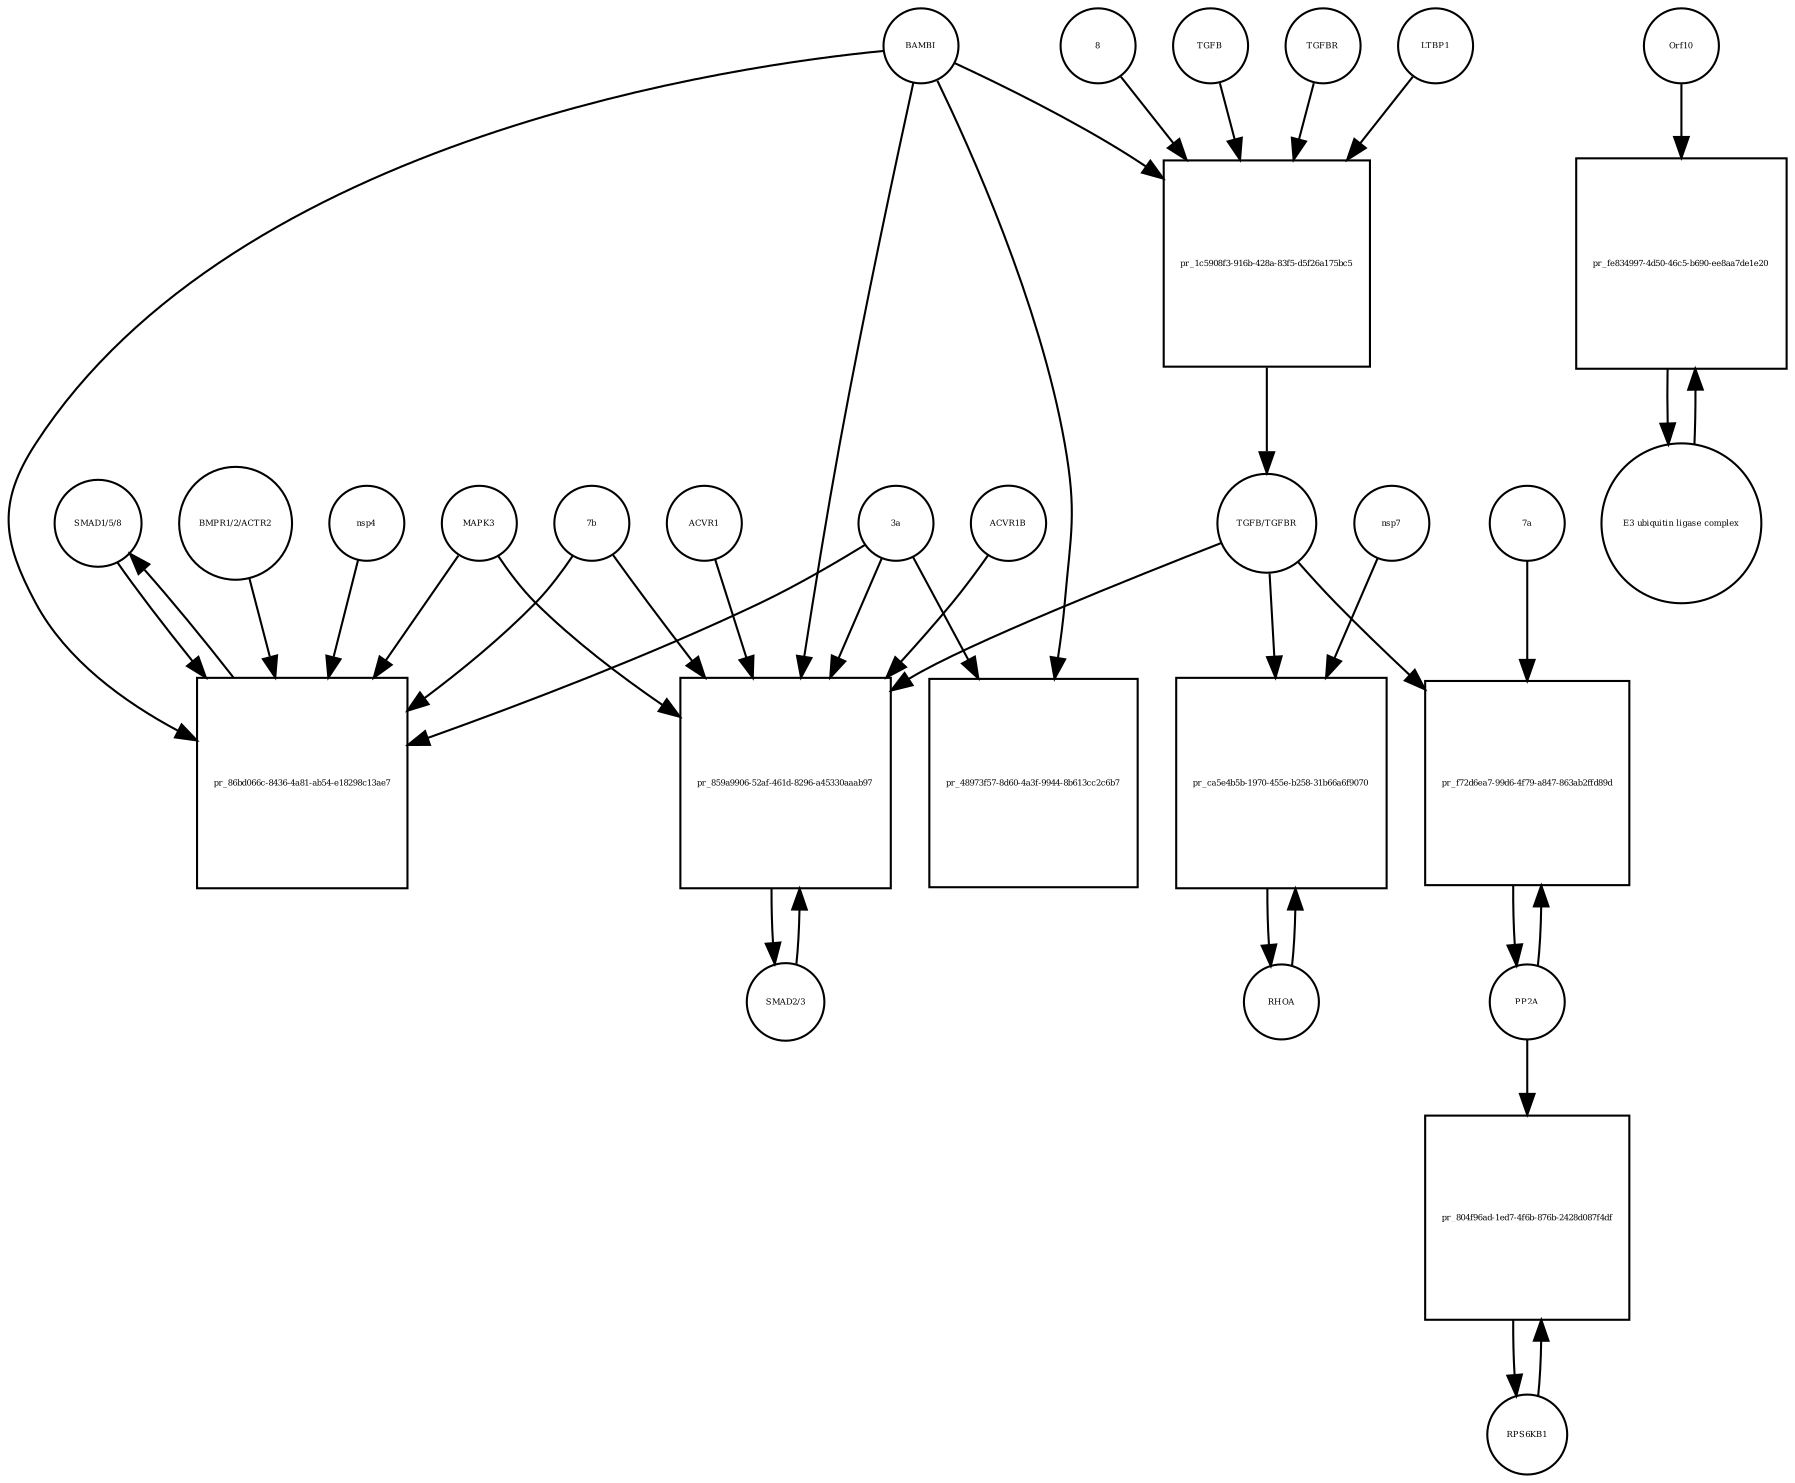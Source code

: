 strict digraph  {
"SMAD1/5/8" [annotation="", bipartite=0, cls=complex, fontsize=4, label="SMAD1/5/8", shape=circle];
"pr_86bd066c-8436-4a81-ab54-e18298c13ae7" [annotation="", bipartite=1, cls=process, fontsize=4, label="pr_86bd066c-8436-4a81-ab54-e18298c13ae7", shape=square];
BAMBI [annotation="", bipartite=0, cls=macromolecule, fontsize=4, label=BAMBI, shape=circle];
"BMPR1/2/ACTR2" [annotation="", bipartite=0, cls=complex, fontsize=4, label="BMPR1/2/ACTR2", shape=circle];
MAPK3 [annotation="", bipartite=0, cls=macromolecule, fontsize=4, label=MAPK3, shape=circle];
"3a" [annotation="", bipartite=0, cls=macromolecule, fontsize=4, label="3a", shape=circle];
"7b" [annotation="", bipartite=0, cls=macromolecule, fontsize=4, label="7b", shape=circle];
nsp4 [annotation="", bipartite=0, cls=macromolecule, fontsize=4, label=nsp4, shape=circle];
"SMAD2/3" [annotation="", bipartite=0, cls=complex, fontsize=4, label="SMAD2/3", shape=circle];
"pr_859a9906-52af-461d-8296-a45330aaab97" [annotation="", bipartite=1, cls=process, fontsize=4, label="pr_859a9906-52af-461d-8296-a45330aaab97", shape=square];
"TGFB/TGFBR" [annotation="", bipartite=0, cls=complex, fontsize=4, label="TGFB/TGFBR", shape=circle];
ACVR1 [annotation="", bipartite=0, cls=macromolecule, fontsize=4, label=ACVR1, shape=circle];
ACVR1B [annotation="", bipartite=0, cls=macromolecule, fontsize=4, label=ACVR1B, shape=circle];
RHOA [annotation="", bipartite=0, cls=macromolecule, fontsize=4, label=RHOA, shape=circle];
"pr_ca5e4b5b-1970-455e-b258-31b66a6f9070" [annotation="", bipartite=1, cls=process, fontsize=4, label="pr_ca5e4b5b-1970-455e-b258-31b66a6f9070", shape=square];
nsp7 [annotation="", bipartite=0, cls=macromolecule, fontsize=4, label=nsp7, shape=circle];
PP2A [annotation="", bipartite=0, cls=complex, fontsize=4, label=PP2A, shape=circle];
"pr_f72d6ea7-99d6-4f79-a847-863ab2ffd89d" [annotation="", bipartite=1, cls=process, fontsize=4, label="pr_f72d6ea7-99d6-4f79-a847-863ab2ffd89d", shape=square];
"7a" [annotation="", bipartite=0, cls=macromolecule, fontsize=4, label="7a", shape=circle];
RPS6KB1 [annotation="", bipartite=0, cls=macromolecule, fontsize=4, label=RPS6KB1, shape=circle];
"pr_804f96ad-1ed7-4f6b-876b-2428d087f4df" [annotation="", bipartite=1, cls=process, fontsize=4, label="pr_804f96ad-1ed7-4f6b-876b-2428d087f4df", shape=square];
"pr_48973f57-8d60-4a3f-9944-8b613cc2c6b7" [annotation="", bipartite=1, cls=process, fontsize=4, label="pr_48973f57-8d60-4a3f-9944-8b613cc2c6b7", shape=square];
TGFB [annotation="", bipartite=0, cls=macromolecule, fontsize=4, label=TGFB, shape=circle];
"pr_1c5908f3-916b-428a-83f5-d5f26a175bc5" [annotation="", bipartite=1, cls=process, fontsize=4, label="pr_1c5908f3-916b-428a-83f5-d5f26a175bc5", shape=square];
TGFBR [annotation="", bipartite=0, cls=complex, fontsize=4, label=TGFBR, shape=circle];
LTBP1 [annotation="", bipartite=0, cls=macromolecule, fontsize=4, label=LTBP1, shape=circle];
8 [annotation="", bipartite=0, cls=macromolecule, fontsize=4, label=8, shape=circle];
Orf10 [annotation=urn_miriam_ncbiprotein_BCD58762, bipartite=0, cls=macromolecule, fontsize=4, label=Orf10, shape=circle];
"pr_fe834997-4d50-46c5-b690-ee8aa7de1e20" [annotation="", bipartite=1, cls=process, fontsize=4, label="pr_fe834997-4d50-46c5-b690-ee8aa7de1e20", shape=square];
"E3 ubiquitin ligase complex" [annotation="", bipartite=0, cls=complex, fontsize=4, label="E3 ubiquitin ligase complex", shape=circle];
"SMAD1/5/8" -> "pr_86bd066c-8436-4a81-ab54-e18298c13ae7"  [annotation="", interaction_type=consumption];
"pr_86bd066c-8436-4a81-ab54-e18298c13ae7" -> "SMAD1/5/8"  [annotation="", interaction_type=production];
BAMBI -> "pr_86bd066c-8436-4a81-ab54-e18298c13ae7"  [annotation="urn_miriam_doi_10.1101%2F2020.06.17.156455", interaction_type=inhibition];
BAMBI -> "pr_859a9906-52af-461d-8296-a45330aaab97"  [annotation="urn_miriam_doi_10.1101%2F2020.06.17.156455", interaction_type=inhibition];
BAMBI -> "pr_48973f57-8d60-4a3f-9944-8b613cc2c6b7"  [annotation="", interaction_type=consumption];
BAMBI -> "pr_1c5908f3-916b-428a-83f5-d5f26a175bc5"  [annotation="urn_miriam_doi_10.1101%2F2020.06.17.156455", interaction_type=inhibition];
"BMPR1/2/ACTR2" -> "pr_86bd066c-8436-4a81-ab54-e18298c13ae7"  [annotation="urn_miriam_doi_10.1101%2F2020.06.17.156455", interaction_type=catalysis];
MAPK3 -> "pr_86bd066c-8436-4a81-ab54-e18298c13ae7"  [annotation="urn_miriam_doi_10.1101%2F2020.06.17.156455", interaction_type=inhibition];
MAPK3 -> "pr_859a9906-52af-461d-8296-a45330aaab97"  [annotation="urn_miriam_doi_10.1101%2F2020.06.17.156455", interaction_type=inhibition];
"3a" -> "pr_86bd066c-8436-4a81-ab54-e18298c13ae7"  [annotation="urn_miriam_doi_10.1101%2F2020.06.17.156455", interaction_type=stimulation];
"3a" -> "pr_859a9906-52af-461d-8296-a45330aaab97"  [annotation="urn_miriam_doi_10.1101%2F2020.06.17.156455", interaction_type=stimulation];
"3a" -> "pr_48973f57-8d60-4a3f-9944-8b613cc2c6b7"  [annotation="urn_miriam_doi_10.1101%2F2020.06.17.156455", interaction_type=stimulation];
"7b" -> "pr_86bd066c-8436-4a81-ab54-e18298c13ae7"  [annotation="urn_miriam_doi_10.1101%2F2020.06.17.156455", interaction_type=stimulation];
"7b" -> "pr_859a9906-52af-461d-8296-a45330aaab97"  [annotation="urn_miriam_doi_10.1101%2F2020.06.17.156455", interaction_type=stimulation];
nsp4 -> "pr_86bd066c-8436-4a81-ab54-e18298c13ae7"  [annotation="urn_miriam_doi_10.1101%2F2020.06.17.156455", interaction_type=stimulation];
"SMAD2/3" -> "pr_859a9906-52af-461d-8296-a45330aaab97"  [annotation="", interaction_type=consumption];
"pr_859a9906-52af-461d-8296-a45330aaab97" -> "SMAD2/3"  [annotation="", interaction_type=production];
"TGFB/TGFBR" -> "pr_859a9906-52af-461d-8296-a45330aaab97"  [annotation="urn_miriam_doi_10.1101%2F2020.06.17.156455", interaction_type=stimulation];
"TGFB/TGFBR" -> "pr_ca5e4b5b-1970-455e-b258-31b66a6f9070"  [annotation="urn_miriam_doi_10.1101%2F2020.06.17.156455", interaction_type=stimulation];
"TGFB/TGFBR" -> "pr_f72d6ea7-99d6-4f79-a847-863ab2ffd89d"  [annotation="urn_miriam_doi_10.1101%2F2020.03.31.019216", interaction_type=stimulation];
ACVR1 -> "pr_859a9906-52af-461d-8296-a45330aaab97"  [annotation="urn_miriam_doi_10.1101%2F2020.06.17.156455", interaction_type=catalysis];
ACVR1B -> "pr_859a9906-52af-461d-8296-a45330aaab97"  [annotation="urn_miriam_doi_10.1101%2F2020.06.17.156455", interaction_type=catalysis];
RHOA -> "pr_ca5e4b5b-1970-455e-b258-31b66a6f9070"  [annotation="", interaction_type=consumption];
"pr_ca5e4b5b-1970-455e-b258-31b66a6f9070" -> RHOA  [annotation="", interaction_type=production];
nsp7 -> "pr_ca5e4b5b-1970-455e-b258-31b66a6f9070"  [annotation="urn_miriam_doi_10.1101%2F2020.06.17.156455", interaction_type=stimulation];
PP2A -> "pr_f72d6ea7-99d6-4f79-a847-863ab2ffd89d"  [annotation="", interaction_type=consumption];
PP2A -> "pr_804f96ad-1ed7-4f6b-876b-2428d087f4df"  [annotation="", interaction_type=catalysis];
"pr_f72d6ea7-99d6-4f79-a847-863ab2ffd89d" -> PP2A  [annotation="", interaction_type=production];
"7a" -> "pr_f72d6ea7-99d6-4f79-a847-863ab2ffd89d"  [annotation="urn_miriam_doi_10.1101%2F2020.03.31.019216", interaction_type=stimulation];
RPS6KB1 -> "pr_804f96ad-1ed7-4f6b-876b-2428d087f4df"  [annotation="", interaction_type=consumption];
"pr_804f96ad-1ed7-4f6b-876b-2428d087f4df" -> RPS6KB1  [annotation="", interaction_type=production];
TGFB -> "pr_1c5908f3-916b-428a-83f5-d5f26a175bc5"  [annotation="", interaction_type=consumption];
"pr_1c5908f3-916b-428a-83f5-d5f26a175bc5" -> "TGFB/TGFBR"  [annotation="", interaction_type=production];
TGFBR -> "pr_1c5908f3-916b-428a-83f5-d5f26a175bc5"  [annotation="", interaction_type=consumption];
LTBP1 -> "pr_1c5908f3-916b-428a-83f5-d5f26a175bc5"  [annotation="urn_miriam_doi_10.1101%2F2020.06.17.156455", interaction_type=inhibition];
8 -> "pr_1c5908f3-916b-428a-83f5-d5f26a175bc5"  [annotation="urn_miriam_doi_10.1101%2F2020.06.17.156455", interaction_type=stimulation];
Orf10 -> "pr_fe834997-4d50-46c5-b690-ee8aa7de1e20"  [annotation="", interaction_type=consumption];
"pr_fe834997-4d50-46c5-b690-ee8aa7de1e20" -> "E3 ubiquitin ligase complex"  [annotation="", interaction_type=production];
"E3 ubiquitin ligase complex" -> "pr_fe834997-4d50-46c5-b690-ee8aa7de1e20"  [annotation="", interaction_type=consumption];
}
